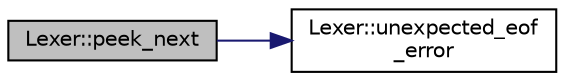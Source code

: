 digraph "Lexer::peek_next"
{
 // LATEX_PDF_SIZE
  edge [fontname="Helvetica",fontsize="10",labelfontname="Helvetica",labelfontsize="10"];
  node [fontname="Helvetica",fontsize="10",shape=record];
  rankdir="LR";
  Node1 [label="Lexer::peek_next",height=0.2,width=0.4,color="black", fillcolor="grey75", style="filled", fontcolor="black",tooltip=" "];
  Node1 -> Node2 [color="midnightblue",fontsize="10",style="solid",fontname="Helvetica"];
  Node2 [label="Lexer::unexpected_eof\l_error",height=0.2,width=0.4,color="black", fillcolor="white", style="filled",URL="$class_lexer.html#a4e3774a56560dc310e762be026942a45",tooltip=" "];
}
